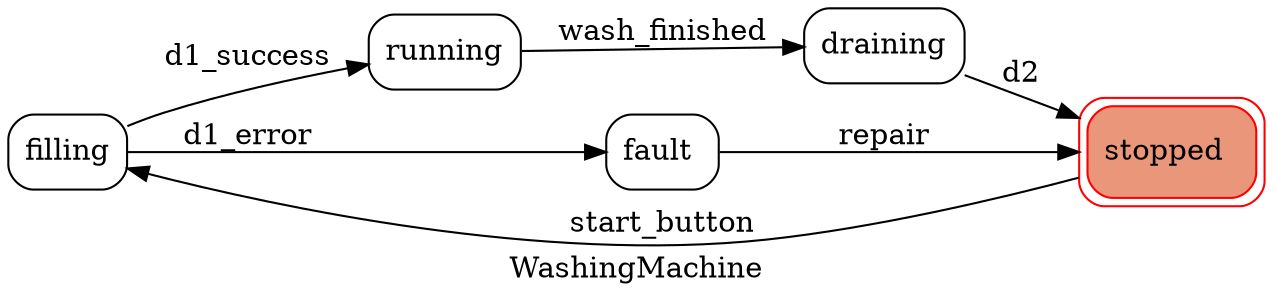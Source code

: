 strict digraph "" {
	graph [bb="0,0,592.5,143.74",
		label=WashingMachine,
		lheight=0.24,
		lp="296.25,12.625",
		lwidth=1.68,
		rankdir=LR
	];
	node [color=black,
		fillcolor=white,
		label="\N",
		peripheries=1,
		shape=rectangle,
		style="rounded,filled"
	];
	edge [color=black];
	filling	[height=0.5,
		label="filling\l",
		pos="28.625,72.741",
		width=0.79514];
	running	[height=0.5,
		label="running\l",
		pos="208.88,120.74",
		width=1.0035];
	filling -> running	[label=d1_success,
		lp="115,121.19",
		pos="e,172.4,115.8 57.694,86.884 63.409,89.413 69.449,91.843 75.25,93.741 103.14,102.86 135.38,109.51 161.08,113.93"];
	fault	[height=0.5,
		label="fault\l",
		pos="313.25,72.741",
		width=0.75];
	filling -> fault	[label=d1_error,
		lp="115,81.116",
		pos="e,285.95,72.648 57.614,72.563 63.443,72.533 69.547,72.506 75.25,72.491 145.65,72.298 227.82,72.474 274.57,72.613"];
	draining	[height=0.5,
		label="draining\l",
		pos="419.5,125.74",
		width=1.0556];
	running -> draining	[label=wash_finished,
		lp="313.25,133.02",
		pos="e,381.17,124.85 245.27,121.59 279.51,122.41 331.68,123.66 369.82,124.57"];
	stopped	[color=red,
		fillcolor=darksalmon,
		height=0.61111,
		label="stopped\l",
		peripheries=2,
		pos="552,72.741",
		width=1.125];
	fault -> stopped	[label=repair,
		lp="419.5,81.366",
		pos="e,511.26,72.741 340.49,72.741 378.83,72.741 450.92,72.741 499.94,72.741"];
	draining -> stopped	[label=d2,
		lp="484.5,111.04",
		pos="e,511.32,88.855 457.9,110.55 471.22,105.14 486.45,98.955 500.68,93.176"];
	stopped -> filling	[label=start_button,
		lp="313.25,37.116",
		pos="e,57.728,64.28 511.25,60.521 473.62,49.635 415.33,34.523 363.5,28.491 256.61,16.048 130.85,44.367 68.594,61.269"];
}

